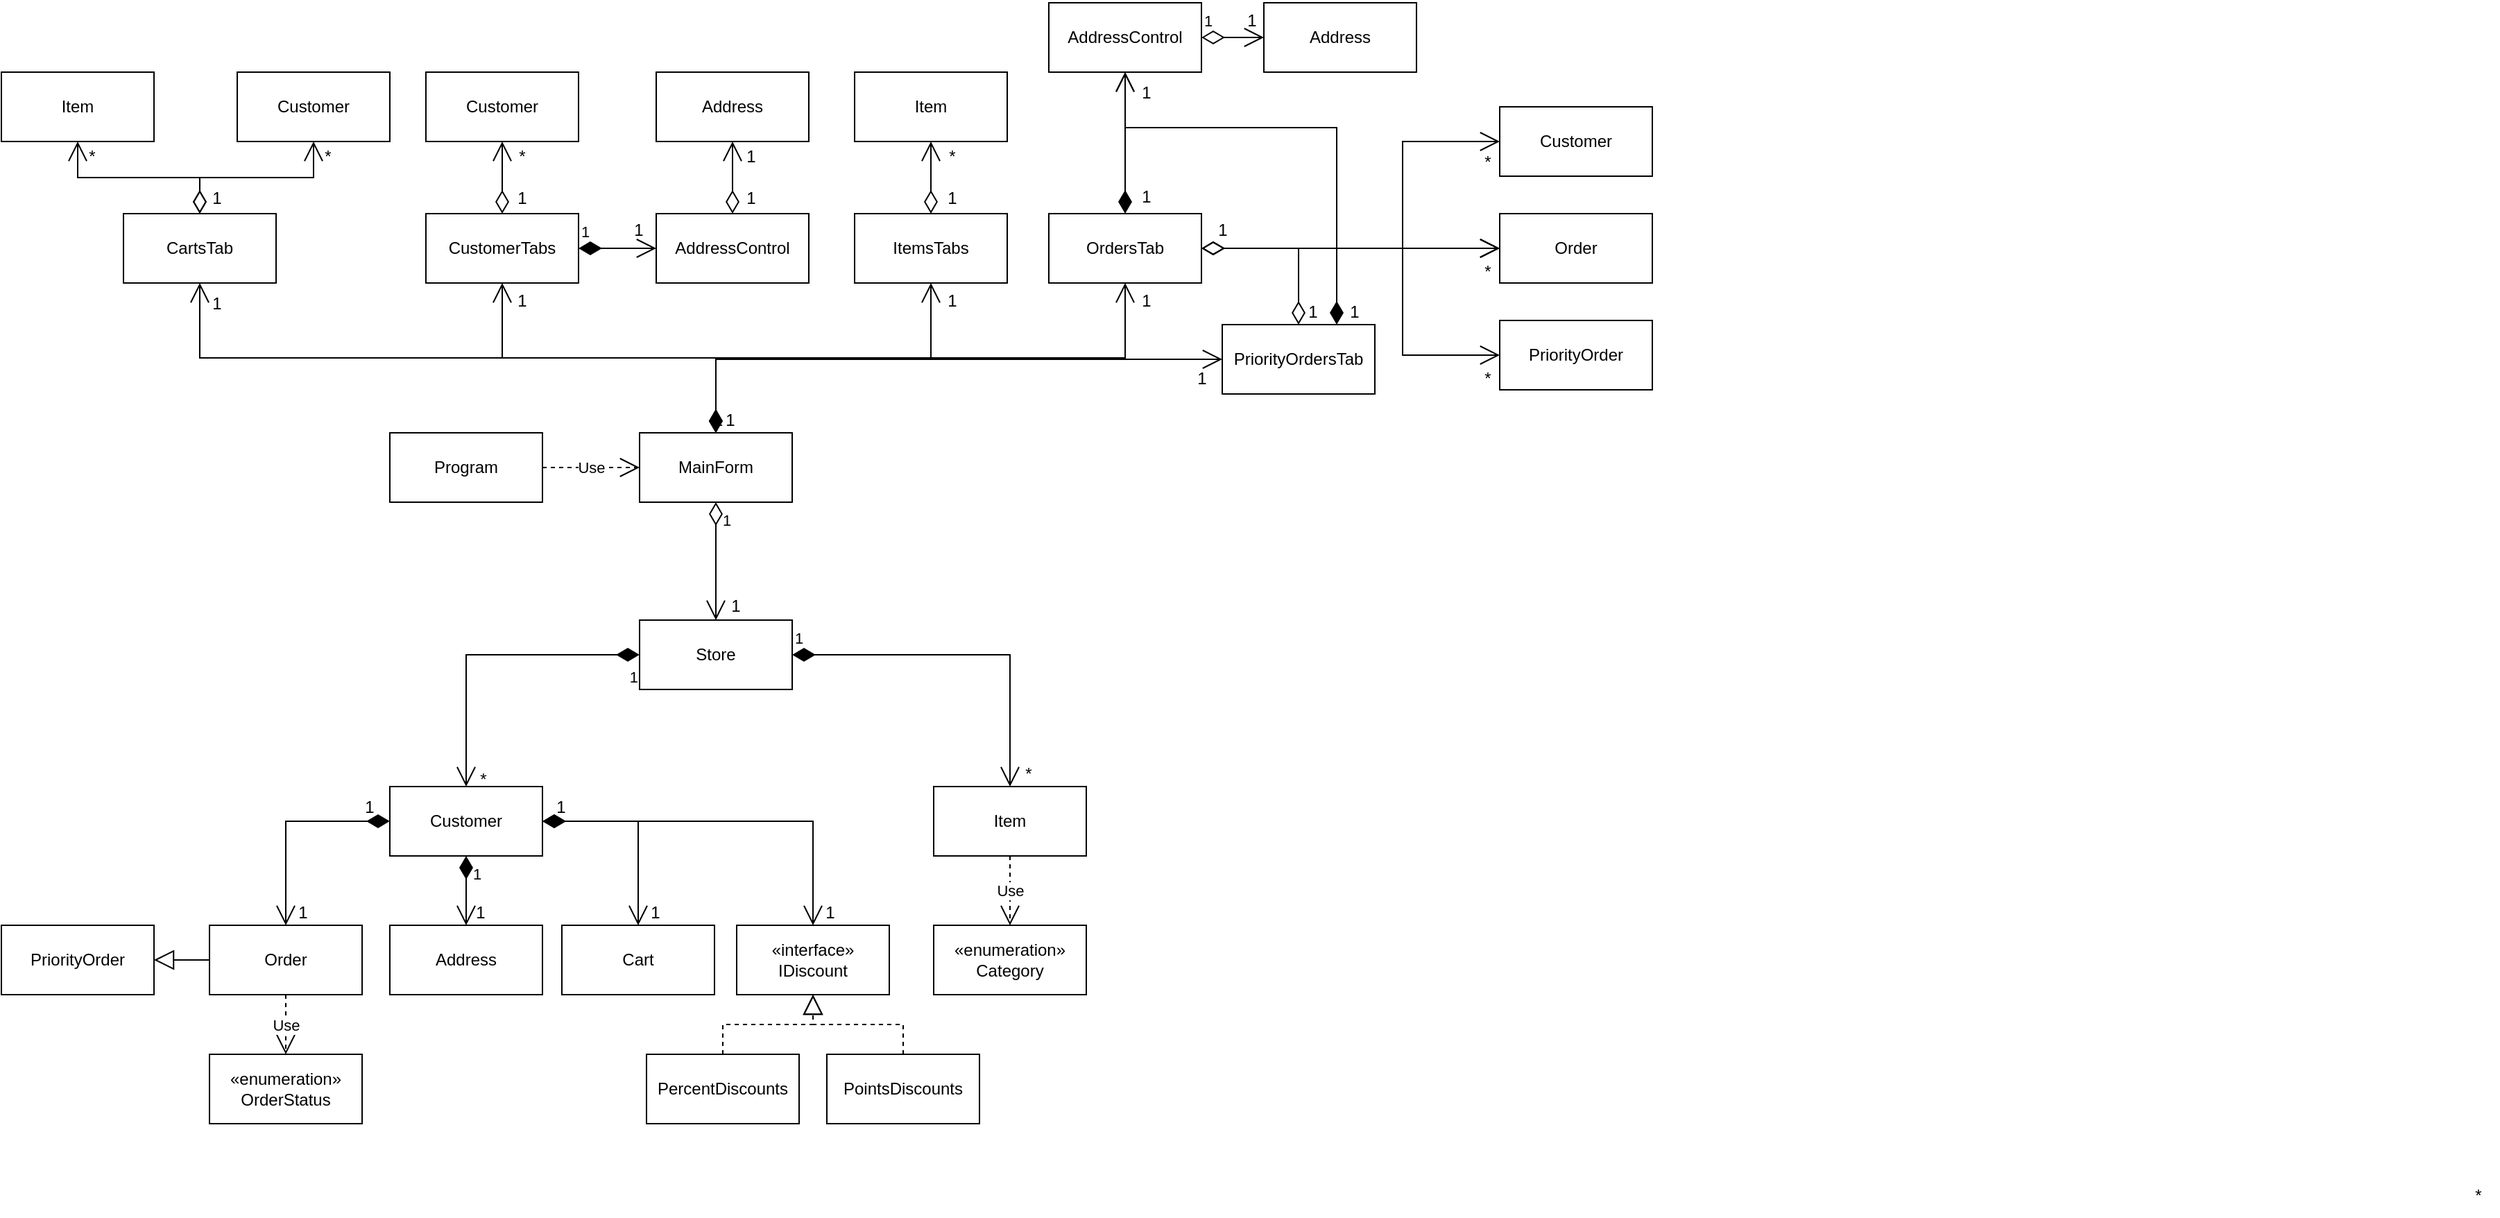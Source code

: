 <mxfile version="22.1.0" type="device">
  <diagram name="Страница — 1" id="_QN5PS_I-wz9nRqH9soi">
    <mxGraphModel dx="1750" dy="890" grid="1" gridSize="10" guides="1" tooltips="1" connect="1" arrows="1" fold="1" page="1" pageScale="1" pageWidth="827" pageHeight="1169" math="0" shadow="0">
      <root>
        <mxCell id="0" />
        <mxCell id="1" parent="0" />
        <mxCell id="_OMWkdVbkcno03ulWTb--2" value="PercentDiscounts" style="html=1;whiteSpace=wrap;" parent="1" vertex="1">
          <mxGeometry x="475" y="968" width="110" height="50" as="geometry" />
        </mxCell>
        <mxCell id="_OMWkdVbkcno03ulWTb--3" value="PointsDiscounts" style="html=1;whiteSpace=wrap;" parent="1" vertex="1">
          <mxGeometry x="605" y="968" width="110" height="50" as="geometry" />
        </mxCell>
        <mxCell id="_OMWkdVbkcno03ulWTb--4" value="«enumeration»&lt;br&gt;OrderStatus" style="html=1;whiteSpace=wrap;" parent="1" vertex="1">
          <mxGeometry x="160" y="968" width="110" height="50" as="geometry" />
        </mxCell>
        <mxCell id="_OMWkdVbkcno03ulWTb--5" value="«enumeration»&lt;br&gt;Category" style="html=1;whiteSpace=wrap;" parent="1" vertex="1">
          <mxGeometry x="682" y="875" width="110" height="50" as="geometry" />
        </mxCell>
        <mxCell id="_OMWkdVbkcno03ulWTb--6" value="Order" style="html=1;whiteSpace=wrap;" parent="1" vertex="1">
          <mxGeometry x="160" y="875" width="110" height="50" as="geometry" />
        </mxCell>
        <mxCell id="_OMWkdVbkcno03ulWTb--8" value="Address" style="html=1;whiteSpace=wrap;" parent="1" vertex="1">
          <mxGeometry x="482" y="260" width="110" height="50" as="geometry" />
        </mxCell>
        <mxCell id="_OMWkdVbkcno03ulWTb--9" value="Cart" style="html=1;whiteSpace=wrap;" parent="1" vertex="1">
          <mxGeometry x="414" y="875" width="110" height="50" as="geometry" />
        </mxCell>
        <mxCell id="_OMWkdVbkcno03ulWTb--10" value="Customer" style="html=1;whiteSpace=wrap;" parent="1" vertex="1">
          <mxGeometry x="290" y="775" width="110" height="50" as="geometry" />
        </mxCell>
        <mxCell id="_OMWkdVbkcno03ulWTb--11" value="«interface»&lt;br&gt;IDiscount" style="html=1;whiteSpace=wrap;" parent="1" vertex="1">
          <mxGeometry x="540" y="875" width="110" height="50" as="geometry" />
        </mxCell>
        <mxCell id="_OMWkdVbkcno03ulWTb--12" value="Item" style="html=1;whiteSpace=wrap;" parent="1" vertex="1">
          <mxGeometry x="682" y="775" width="110" height="50" as="geometry" />
        </mxCell>
        <mxCell id="_OMWkdVbkcno03ulWTb--13" value="Store" style="html=1;whiteSpace=wrap;" parent="1" vertex="1">
          <mxGeometry x="470" y="655" width="110" height="50" as="geometry" />
        </mxCell>
        <mxCell id="_OMWkdVbkcno03ulWTb--14" value="AddressControl" style="html=1;whiteSpace=wrap;" parent="1" vertex="1">
          <mxGeometry x="765" y="210" width="110" height="50" as="geometry" />
        </mxCell>
        <mxCell id="_OMWkdVbkcno03ulWTb--15" value="CartsTab" style="html=1;whiteSpace=wrap;" parent="1" vertex="1">
          <mxGeometry x="98" y="362" width="110" height="50" as="geometry" />
        </mxCell>
        <mxCell id="_OMWkdVbkcno03ulWTb--16" value="CustomerTabs" style="html=1;whiteSpace=wrap;" parent="1" vertex="1">
          <mxGeometry x="316" y="362" width="110" height="50" as="geometry" />
        </mxCell>
        <mxCell id="_OMWkdVbkcno03ulWTb--17" value="ItemsTabs" style="html=1;whiteSpace=wrap;" parent="1" vertex="1">
          <mxGeometry x="625" y="362" width="110" height="50" as="geometry" />
        </mxCell>
        <mxCell id="_OMWkdVbkcno03ulWTb--18" value="OrdersTab" style="html=1;whiteSpace=wrap;" parent="1" vertex="1">
          <mxGeometry x="765" y="362" width="110" height="50" as="geometry" />
        </mxCell>
        <mxCell id="_OMWkdVbkcno03ulWTb--19" value="MainForm" style="html=1;whiteSpace=wrap;" parent="1" vertex="1">
          <mxGeometry x="470" y="520" width="110" height="50" as="geometry" />
        </mxCell>
        <mxCell id="_OMWkdVbkcno03ulWTb--20" value="Program" style="html=1;whiteSpace=wrap;" parent="1" vertex="1">
          <mxGeometry x="290" y="520" width="110" height="50" as="geometry" />
        </mxCell>
        <mxCell id="_OMWkdVbkcno03ulWTb--21" value="Use" style="endArrow=open;endSize=12;dashed=1;html=1;rounded=0;exitX=1;exitY=0.5;exitDx=0;exitDy=0;entryX=0;entryY=0.5;entryDx=0;entryDy=0;" parent="1" source="_OMWkdVbkcno03ulWTb--20" target="_OMWkdVbkcno03ulWTb--19" edge="1">
          <mxGeometry width="160" relative="1" as="geometry">
            <mxPoint x="500" y="530" as="sourcePoint" />
            <mxPoint x="660" y="530" as="targetPoint" />
          </mxGeometry>
        </mxCell>
        <mxCell id="mFB_95r138rPl2xuF4Oa-2" value="1" style="endArrow=open;html=1;endSize=12;startArrow=diamondThin;startSize=14;startFill=0;edgeStyle=orthogonalEdgeStyle;align=left;verticalAlign=top;rounded=0;entryX=0.5;entryY=0;entryDx=0;entryDy=0;exitX=0.5;exitY=1;exitDx=0;exitDy=0;labelPosition=right;verticalLabelPosition=bottom;" parent="1" source="_OMWkdVbkcno03ulWTb--19" target="_OMWkdVbkcno03ulWTb--13" edge="1">
          <mxGeometry x="-1" y="3" relative="1" as="geometry">
            <mxPoint x="330" y="430" as="sourcePoint" />
            <mxPoint x="490" y="430" as="targetPoint" />
          </mxGeometry>
        </mxCell>
        <mxCell id="mFB_95r138rPl2xuF4Oa-3" value="1" style="text;html=1;align=center;verticalAlign=middle;resizable=0;points=[];autosize=1;strokeColor=none;fillColor=none;" parent="1" vertex="1">
          <mxGeometry x="524" y="630" width="30" height="30" as="geometry" />
        </mxCell>
        <mxCell id="mFB_95r138rPl2xuF4Oa-4" value="1" style="endArrow=open;html=1;endSize=12;startArrow=diamondThin;startSize=14;startFill=1;edgeStyle=orthogonalEdgeStyle;align=left;verticalAlign=bottom;rounded=0;exitX=0.5;exitY=0;exitDx=0;exitDy=0;entryX=0.5;entryY=1;entryDx=0;entryDy=0;" parent="1" source="_OMWkdVbkcno03ulWTb--19" target="_OMWkdVbkcno03ulWTb--15" edge="1">
          <mxGeometry x="-1" y="3" relative="1" as="geometry">
            <mxPoint x="455" y="445" as="sourcePoint" />
            <mxPoint x="615" y="445" as="targetPoint" />
          </mxGeometry>
        </mxCell>
        <mxCell id="mFB_95r138rPl2xuF4Oa-5" value="1" style="endArrow=open;html=1;endSize=12;startArrow=diamondThin;startSize=14;startFill=1;edgeStyle=orthogonalEdgeStyle;align=left;verticalAlign=bottom;rounded=0;entryX=0.5;entryY=1;entryDx=0;entryDy=0;exitX=0.5;exitY=0;exitDx=0;exitDy=0;" parent="1" source="_OMWkdVbkcno03ulWTb--19" target="_OMWkdVbkcno03ulWTb--16" edge="1">
          <mxGeometry x="-1" y="3" relative="1" as="geometry">
            <mxPoint x="440" y="469.5" as="sourcePoint" />
            <mxPoint x="600" y="469.5" as="targetPoint" />
          </mxGeometry>
        </mxCell>
        <mxCell id="mFB_95r138rPl2xuF4Oa-6" value="1" style="endArrow=open;html=1;endSize=12;startArrow=diamondThin;startSize=14;startFill=1;edgeStyle=orthogonalEdgeStyle;align=left;verticalAlign=bottom;rounded=0;entryX=0.5;entryY=1;entryDx=0;entryDy=0;exitX=0.5;exitY=0;exitDx=0;exitDy=0;" parent="1" source="_OMWkdVbkcno03ulWTb--19" target="_OMWkdVbkcno03ulWTb--17" edge="1">
          <mxGeometry x="-1" y="3" relative="1" as="geometry">
            <mxPoint x="414" y="460" as="sourcePoint" />
            <mxPoint x="574" y="460" as="targetPoint" />
          </mxGeometry>
        </mxCell>
        <mxCell id="mFB_95r138rPl2xuF4Oa-7" value="" style="endArrow=open;html=1;endSize=12;startArrow=diamondThin;startSize=14;startFill=1;edgeStyle=orthogonalEdgeStyle;align=left;verticalAlign=bottom;rounded=0;entryX=0.5;entryY=1;entryDx=0;entryDy=0;exitX=0.5;exitY=0;exitDx=0;exitDy=0;" parent="1" source="_OMWkdVbkcno03ulWTb--19" target="_OMWkdVbkcno03ulWTb--18" edge="1">
          <mxGeometry x="-1" y="3" relative="1" as="geometry">
            <mxPoint x="414" y="445" as="sourcePoint" />
            <mxPoint x="574" y="445" as="targetPoint" />
          </mxGeometry>
        </mxCell>
        <mxCell id="mFB_95r138rPl2xuF4Oa-12" value="AddressControl" style="html=1;whiteSpace=wrap;" parent="1" vertex="1">
          <mxGeometry x="482" y="362" width="110" height="50" as="geometry" />
        </mxCell>
        <mxCell id="mFB_95r138rPl2xuF4Oa-13" value="1" style="endArrow=open;html=1;endSize=12;startArrow=diamondThin;startSize=14;startFill=1;edgeStyle=orthogonalEdgeStyle;align=left;verticalAlign=bottom;rounded=0;exitX=1;exitY=0.5;exitDx=0;exitDy=0;entryX=0;entryY=0.5;entryDx=0;entryDy=0;" parent="1" source="_OMWkdVbkcno03ulWTb--16" target="mFB_95r138rPl2xuF4Oa-12" edge="1">
          <mxGeometry x="-1" y="3" relative="1" as="geometry">
            <mxPoint x="756" y="390" as="sourcePoint" />
            <mxPoint x="916" y="390" as="targetPoint" />
          </mxGeometry>
        </mxCell>
        <mxCell id="mFB_95r138rPl2xuF4Oa-16" value="" style="endArrow=open;html=1;endSize=12;startArrow=diamondThin;startSize=14;startFill=1;edgeStyle=orthogonalEdgeStyle;align=right;verticalAlign=bottom;rounded=0;entryX=0.5;entryY=1;entryDx=0;entryDy=0;exitX=0.5;exitY=0;exitDx=0;exitDy=0;labelPosition=left;verticalLabelPosition=top;" parent="1" source="_OMWkdVbkcno03ulWTb--18" target="_OMWkdVbkcno03ulWTb--14" edge="1">
          <mxGeometry x="-1" y="3" relative="1" as="geometry">
            <mxPoint x="900" y="350" as="sourcePoint" />
            <mxPoint x="751" y="362" as="targetPoint" />
          </mxGeometry>
        </mxCell>
        <mxCell id="mFB_95r138rPl2xuF4Oa-18" value="Address" style="html=1;whiteSpace=wrap;" parent="1" vertex="1">
          <mxGeometry x="920" y="210" width="110" height="50" as="geometry" />
        </mxCell>
        <mxCell id="mFB_95r138rPl2xuF4Oa-19" value="" style="endArrow=open;html=1;endSize=12;startArrow=diamondThin;startSize=14;startFill=0;edgeStyle=orthogonalEdgeStyle;align=right;verticalAlign=bottom;rounded=0;exitX=0.5;exitY=0;exitDx=0;exitDy=0;entryX=0.5;entryY=1;entryDx=0;entryDy=0;labelPosition=left;verticalLabelPosition=top;" parent="1" source="mFB_95r138rPl2xuF4Oa-12" target="_OMWkdVbkcno03ulWTb--8" edge="1">
          <mxGeometry x="-1" y="3" relative="1" as="geometry">
            <mxPoint x="756" y="390" as="sourcePoint" />
            <mxPoint x="916" y="390" as="targetPoint" />
          </mxGeometry>
        </mxCell>
        <mxCell id="mFB_95r138rPl2xuF4Oa-22" value="1" style="endArrow=open;html=1;endSize=12;startArrow=diamondThin;startSize=14;startFill=0;edgeStyle=orthogonalEdgeStyle;align=left;verticalAlign=bottom;rounded=0;exitX=1;exitY=0.5;exitDx=0;exitDy=0;entryX=0;entryY=0.5;entryDx=0;entryDy=0;" parent="1" source="_OMWkdVbkcno03ulWTb--14" target="mFB_95r138rPl2xuF4Oa-18" edge="1">
          <mxGeometry x="-1" y="3" relative="1" as="geometry">
            <mxPoint x="576" y="351" as="sourcePoint" />
            <mxPoint x="736" y="351" as="targetPoint" />
          </mxGeometry>
        </mxCell>
        <mxCell id="mFB_95r138rPl2xuF4Oa-24" value="1" style="endArrow=open;html=1;endSize=12;startArrow=diamondThin;startSize=14;startFill=1;edgeStyle=orthogonalEdgeStyle;align=right;verticalAlign=top;rounded=0;entryX=0.5;entryY=0;entryDx=0;entryDy=0;exitX=0;exitY=0.5;exitDx=0;exitDy=0;labelPosition=left;verticalLabelPosition=bottom;" parent="1" source="_OMWkdVbkcno03ulWTb--13" target="_OMWkdVbkcno03ulWTb--10" edge="1">
          <mxGeometry x="-1" y="3" relative="1" as="geometry">
            <mxPoint x="110" y="665" as="sourcePoint" />
            <mxPoint x="270" y="665" as="targetPoint" />
          </mxGeometry>
        </mxCell>
        <mxCell id="mFB_95r138rPl2xuF4Oa-25" value="*" style="text;html=1;align=center;verticalAlign=middle;resizable=0;points=[];autosize=1;strokeColor=none;fillColor=none;" parent="1" vertex="1">
          <mxGeometry x="342" y="755" width="30" height="30" as="geometry" />
        </mxCell>
        <mxCell id="mFB_95r138rPl2xuF4Oa-26" value="1" style="endArrow=open;html=1;endSize=12;startArrow=diamondThin;startSize=14;startFill=1;edgeStyle=orthogonalEdgeStyle;align=left;verticalAlign=bottom;rounded=0;entryX=0.5;entryY=0;entryDx=0;entryDy=0;exitX=1;exitY=0.5;exitDx=0;exitDy=0;labelPosition=right;verticalLabelPosition=top;" parent="1" source="_OMWkdVbkcno03ulWTb--13" target="_OMWkdVbkcno03ulWTb--12" edge="1">
          <mxGeometry x="-1" y="3" relative="1" as="geometry">
            <mxPoint x="697" y="675" as="sourcePoint" />
            <mxPoint x="857" y="675" as="targetPoint" />
          </mxGeometry>
        </mxCell>
        <mxCell id="mFB_95r138rPl2xuF4Oa-27" value="*" style="text;html=1;align=center;verticalAlign=middle;resizable=0;points=[];autosize=1;strokeColor=none;fillColor=none;" parent="1" vertex="1">
          <mxGeometry x="735" y="751" width="30" height="30" as="geometry" />
        </mxCell>
        <mxCell id="mFB_95r138rPl2xuF4Oa-31" value="Address" style="html=1;whiteSpace=wrap;" parent="1" vertex="1">
          <mxGeometry x="290" y="875" width="110" height="50" as="geometry" />
        </mxCell>
        <mxCell id="mFB_95r138rPl2xuF4Oa-32" value="" style="endArrow=open;html=1;endSize=12;startArrow=diamondThin;startSize=14;startFill=1;edgeStyle=orthogonalEdgeStyle;align=right;verticalAlign=top;rounded=0;entryX=0.5;entryY=0;entryDx=0;entryDy=0;exitX=0;exitY=0.5;exitDx=0;exitDy=0;labelPosition=left;verticalLabelPosition=bottom;" parent="1" source="_OMWkdVbkcno03ulWTb--10" target="_OMWkdVbkcno03ulWTb--6" edge="1">
          <mxGeometry x="-1" y="3" relative="1" as="geometry">
            <mxPoint x="450" y="645" as="sourcePoint" />
            <mxPoint x="610" y="645" as="targetPoint" />
          </mxGeometry>
        </mxCell>
        <mxCell id="mFB_95r138rPl2xuF4Oa-33" value="1" style="text;html=1;align=center;verticalAlign=middle;resizable=0;points=[];autosize=1;strokeColor=none;fillColor=none;" parent="1" vertex="1">
          <mxGeometry x="212" y="851" width="30" height="30" as="geometry" />
        </mxCell>
        <mxCell id="mFB_95r138rPl2xuF4Oa-34" value="1" style="endArrow=open;html=1;endSize=12;startArrow=diamondThin;startSize=14;startFill=1;edgeStyle=orthogonalEdgeStyle;align=left;verticalAlign=top;rounded=0;entryX=0.5;entryY=0;entryDx=0;entryDy=0;exitX=0.5;exitY=1;exitDx=0;exitDy=0;labelPosition=right;verticalLabelPosition=bottom;" parent="1" source="_OMWkdVbkcno03ulWTb--10" target="mFB_95r138rPl2xuF4Oa-31" edge="1">
          <mxGeometry x="-1" y="3" relative="1" as="geometry">
            <mxPoint x="450" y="645" as="sourcePoint" />
            <mxPoint x="610" y="645" as="targetPoint" />
          </mxGeometry>
        </mxCell>
        <mxCell id="mFB_95r138rPl2xuF4Oa-35" value="1" style="text;html=1;align=center;verticalAlign=middle;resizable=0;points=[];autosize=1;strokeColor=none;fillColor=none;" parent="1" vertex="1">
          <mxGeometry x="340" y="851" width="30" height="30" as="geometry" />
        </mxCell>
        <mxCell id="mFB_95r138rPl2xuF4Oa-36" value="" style="endArrow=open;html=1;endSize=12;startArrow=diamondThin;startSize=14;startFill=1;edgeStyle=orthogonalEdgeStyle;align=left;verticalAlign=bottom;rounded=0;entryX=0.5;entryY=0;entryDx=0;entryDy=0;exitX=1;exitY=0.5;exitDx=0;exitDy=0;" parent="1" source="_OMWkdVbkcno03ulWTb--10" target="_OMWkdVbkcno03ulWTb--9" edge="1">
          <mxGeometry x="-1" y="3" relative="1" as="geometry">
            <mxPoint x="450" y="645" as="sourcePoint" />
            <mxPoint x="610" y="645" as="targetPoint" />
          </mxGeometry>
        </mxCell>
        <mxCell id="mFB_95r138rPl2xuF4Oa-37" value="1" style="text;html=1;align=center;verticalAlign=middle;resizable=0;points=[];autosize=1;strokeColor=none;fillColor=none;" parent="1" vertex="1">
          <mxGeometry x="466" y="851" width="30" height="30" as="geometry" />
        </mxCell>
        <mxCell id="mFB_95r138rPl2xuF4Oa-38" value="" style="endArrow=block;endFill=0;endSize=12;html=1;rounded=0;exitX=0;exitY=0.5;exitDx=0;exitDy=0;entryX=1;entryY=0.5;entryDx=0;entryDy=0;" parent="1" target="0bKatuaIhxFgEw6AGKP7-3" edge="1" source="_OMWkdVbkcno03ulWTb--6">
          <mxGeometry width="160" relative="1" as="geometry">
            <mxPoint x="120" y="900" as="sourcePoint" />
            <mxPoint x="120" y="899" as="targetPoint" />
          </mxGeometry>
        </mxCell>
        <mxCell id="mFB_95r138rPl2xuF4Oa-39" value="" style="endArrow=open;html=1;endSize=12;startArrow=diamondThin;startSize=14;startFill=1;edgeStyle=orthogonalEdgeStyle;align=left;verticalAlign=bottom;rounded=0;entryX=0.5;entryY=0;entryDx=0;entryDy=0;exitX=1;exitY=0.5;exitDx=0;exitDy=0;" parent="1" source="_OMWkdVbkcno03ulWTb--10" target="_OMWkdVbkcno03ulWTb--11" edge="1">
          <mxGeometry x="-1" y="3" relative="1" as="geometry">
            <mxPoint x="480" y="765" as="sourcePoint" />
            <mxPoint x="640" y="765" as="targetPoint" />
          </mxGeometry>
        </mxCell>
        <mxCell id="mFB_95r138rPl2xuF4Oa-40" value="1" style="text;html=1;align=center;verticalAlign=middle;resizable=0;points=[];autosize=1;strokeColor=none;fillColor=none;" parent="1" vertex="1">
          <mxGeometry x="592" y="851" width="30" height="30" as="geometry" />
        </mxCell>
        <mxCell id="mFB_95r138rPl2xuF4Oa-41" value="" style="endArrow=block;dashed=1;endFill=0;endSize=12;html=1;rounded=0;exitX=0.5;exitY=0;exitDx=0;exitDy=0;entryX=0.5;entryY=1;entryDx=0;entryDy=0;edgeStyle=orthogonalEdgeStyle;" parent="1" source="_OMWkdVbkcno03ulWTb--2" target="_OMWkdVbkcno03ulWTb--11" edge="1">
          <mxGeometry width="160" relative="1" as="geometry">
            <mxPoint x="480" y="765" as="sourcePoint" />
            <mxPoint x="640" y="765" as="targetPoint" />
          </mxGeometry>
        </mxCell>
        <mxCell id="mFB_95r138rPl2xuF4Oa-42" value="" style="endArrow=block;dashed=1;endFill=0;endSize=12;html=1;rounded=0;exitX=0.5;exitY=0;exitDx=0;exitDy=0;entryX=0.5;entryY=1;entryDx=0;entryDy=0;edgeStyle=orthogonalEdgeStyle;" parent="1" source="_OMWkdVbkcno03ulWTb--3" target="_OMWkdVbkcno03ulWTb--11" edge="1">
          <mxGeometry width="160" relative="1" as="geometry">
            <mxPoint x="480" y="765" as="sourcePoint" />
            <mxPoint x="640" y="765" as="targetPoint" />
          </mxGeometry>
        </mxCell>
        <mxCell id="mFB_95r138rPl2xuF4Oa-45" value="Item" style="html=1;whiteSpace=wrap;" parent="1" vertex="1">
          <mxGeometry x="10" y="260" width="110" height="50" as="geometry" />
        </mxCell>
        <mxCell id="mFB_95r138rPl2xuF4Oa-46" value="Customer" style="html=1;whiteSpace=wrap;" parent="1" vertex="1">
          <mxGeometry x="180" y="260" width="110" height="50" as="geometry" />
        </mxCell>
        <mxCell id="mFB_95r138rPl2xuF4Oa-47" value="Customer" style="html=1;whiteSpace=wrap;" parent="1" vertex="1">
          <mxGeometry x="316" y="260" width="110" height="50" as="geometry" />
        </mxCell>
        <mxCell id="mFB_95r138rPl2xuF4Oa-48" value="Item" style="html=1;whiteSpace=wrap;" parent="1" vertex="1">
          <mxGeometry x="625" y="260" width="110" height="50" as="geometry" />
        </mxCell>
        <mxCell id="mFB_95r138rPl2xuF4Oa-49" value="Customer" style="html=1;whiteSpace=wrap;" parent="1" vertex="1">
          <mxGeometry x="1090" y="285" width="110" height="50" as="geometry" />
        </mxCell>
        <mxCell id="mFB_95r138rPl2xuF4Oa-50" value="Order" style="html=1;whiteSpace=wrap;" parent="1" vertex="1">
          <mxGeometry x="1090" y="362" width="110" height="50" as="geometry" />
        </mxCell>
        <mxCell id="mFB_95r138rPl2xuF4Oa-51" value="PriorityOrder" style="html=1;whiteSpace=wrap;" parent="1" vertex="1">
          <mxGeometry x="1090" y="439" width="110" height="50" as="geometry" />
        </mxCell>
        <mxCell id="mFB_95r138rPl2xuF4Oa-58" value="" style="endArrow=open;html=1;endSize=12;startArrow=diamondThin;startSize=14;startFill=0;edgeStyle=orthogonalEdgeStyle;align=right;verticalAlign=bottom;rounded=0;exitX=0.5;exitY=0;exitDx=0;exitDy=0;entryX=0.5;entryY=1;entryDx=0;entryDy=0;labelPosition=left;verticalLabelPosition=top;" parent="1" source="_OMWkdVbkcno03ulWTb--16" target="mFB_95r138rPl2xuF4Oa-47" edge="1">
          <mxGeometry x="-1" y="3" relative="1" as="geometry">
            <mxPoint x="446" y="410" as="sourcePoint" />
            <mxPoint x="606" y="410" as="targetPoint" />
          </mxGeometry>
        </mxCell>
        <mxCell id="mFB_95r138rPl2xuF4Oa-63" value="" style="endArrow=open;html=1;endSize=12;startArrow=diamondThin;startSize=14;startFill=0;edgeStyle=orthogonalEdgeStyle;align=right;verticalAlign=bottom;rounded=0;exitX=1;exitY=0.5;exitDx=0;exitDy=0;entryX=0;entryY=0.5;entryDx=0;entryDy=0;labelPosition=left;verticalLabelPosition=top;" parent="1" source="_OMWkdVbkcno03ulWTb--18" target="mFB_95r138rPl2xuF4Oa-49" edge="1">
          <mxGeometry x="-1" y="3" relative="1" as="geometry">
            <mxPoint x="271" y="603" as="sourcePoint" />
            <mxPoint x="431" y="603" as="targetPoint" />
            <Array as="points">
              <mxPoint x="1020" y="387" />
              <mxPoint x="1020" y="310" />
            </Array>
          </mxGeometry>
        </mxCell>
        <mxCell id="mFB_95r138rPl2xuF4Oa-65" value="" style="endArrow=open;html=1;endSize=12;startArrow=diamondThin;startSize=14;startFill=0;edgeStyle=orthogonalEdgeStyle;align=right;verticalAlign=bottom;rounded=0;entryX=0;entryY=0.5;entryDx=0;entryDy=0;labelPosition=left;verticalLabelPosition=top;exitX=1;exitY=0.5;exitDx=0;exitDy=0;" parent="1" source="_OMWkdVbkcno03ulWTb--18" target="mFB_95r138rPl2xuF4Oa-50" edge="1">
          <mxGeometry x="-1" y="3" relative="1" as="geometry">
            <mxPoint x="761" y="344" as="sourcePoint" />
            <mxPoint x="431" y="603" as="targetPoint" />
          </mxGeometry>
        </mxCell>
        <mxCell id="mFB_95r138rPl2xuF4Oa-67" value="" style="endArrow=open;html=1;endSize=12;startArrow=diamondThin;startSize=14;startFill=0;edgeStyle=orthogonalEdgeStyle;align=right;verticalAlign=bottom;rounded=0;entryX=0;entryY=0.5;entryDx=0;entryDy=0;labelPosition=left;verticalLabelPosition=top;exitX=1;exitY=0.5;exitDx=0;exitDy=0;" parent="1" source="_OMWkdVbkcno03ulWTb--18" target="mFB_95r138rPl2xuF4Oa-51" edge="1">
          <mxGeometry x="-1" y="3" relative="1" as="geometry">
            <mxPoint x="881" y="344" as="sourcePoint" />
            <mxPoint x="431" y="603" as="targetPoint" />
            <Array as="points">
              <mxPoint x="1020" y="387" />
              <mxPoint x="1020" y="464" />
            </Array>
          </mxGeometry>
        </mxCell>
        <mxCell id="mFB_95r138rPl2xuF4Oa-71" value="" style="endArrow=open;html=1;endSize=12;startArrow=diamondThin;startSize=14;startFill=0;edgeStyle=orthogonalEdgeStyle;align=left;verticalAlign=bottom;rounded=0;exitX=0.5;exitY=0;exitDx=0;exitDy=0;entryX=0.5;entryY=1;entryDx=0;entryDy=0;" parent="1" source="_OMWkdVbkcno03ulWTb--15" target="mFB_95r138rPl2xuF4Oa-45" edge="1">
          <mxGeometry x="-1" y="3" relative="1" as="geometry">
            <mxPoint x="640" y="420" as="sourcePoint" />
            <mxPoint x="800" y="420" as="targetPoint" />
          </mxGeometry>
        </mxCell>
        <mxCell id="mFB_95r138rPl2xuF4Oa-72" value="" style="endArrow=open;html=1;endSize=12;startArrow=diamondThin;startSize=14;startFill=0;edgeStyle=orthogonalEdgeStyle;align=left;verticalAlign=bottom;rounded=0;entryX=0.5;entryY=1;entryDx=0;entryDy=0;exitX=0.5;exitY=0;exitDx=0;exitDy=0;" parent="1" source="_OMWkdVbkcno03ulWTb--15" target="mFB_95r138rPl2xuF4Oa-46" edge="1">
          <mxGeometry x="-1" y="3" relative="1" as="geometry">
            <mxPoint x="100" y="310" as="sourcePoint" />
            <mxPoint x="800" y="420" as="targetPoint" />
          </mxGeometry>
        </mxCell>
        <mxCell id="mFB_95r138rPl2xuF4Oa-73" value="" style="endArrow=open;html=1;endSize=12;startArrow=diamondThin;startSize=14;startFill=0;edgeStyle=orthogonalEdgeStyle;align=right;verticalAlign=bottom;rounded=0;exitX=0.5;exitY=0;exitDx=0;exitDy=0;entryX=0.5;entryY=1;entryDx=0;entryDy=0;labelPosition=left;verticalLabelPosition=top;" parent="1" source="_OMWkdVbkcno03ulWTb--17" target="mFB_95r138rPl2xuF4Oa-48" edge="1">
          <mxGeometry x="-1" y="3" relative="1" as="geometry">
            <mxPoint x="775" y="599" as="sourcePoint" />
            <mxPoint x="935" y="599" as="targetPoint" />
          </mxGeometry>
        </mxCell>
        <mxCell id="mFB_95r138rPl2xuF4Oa-74" value="*" style="text;html=1;align=center;verticalAlign=middle;resizable=0;points=[];autosize=1;strokeColor=none;fillColor=none;" parent="1" vertex="1">
          <mxGeometry x="1780" y="1055" width="30" height="30" as="geometry" />
        </mxCell>
        <mxCell id="0bKatuaIhxFgEw6AGKP7-1" value="Use" style="endArrow=open;endSize=12;dashed=1;html=1;rounded=0;exitX=0.5;exitY=1;exitDx=0;exitDy=0;entryX=0.5;entryY=0;entryDx=0;entryDy=0;" edge="1" parent="1" source="_OMWkdVbkcno03ulWTb--12" target="_OMWkdVbkcno03ulWTb--5">
          <mxGeometry width="160" relative="1" as="geometry">
            <mxPoint x="820" y="751" as="sourcePoint" />
            <mxPoint x="980" y="751" as="targetPoint" />
          </mxGeometry>
        </mxCell>
        <mxCell id="0bKatuaIhxFgEw6AGKP7-2" value="Use" style="endArrow=open;endSize=12;dashed=1;html=1;rounded=0;exitX=0.5;exitY=1;exitDx=0;exitDy=0;entryX=0.5;entryY=0;entryDx=0;entryDy=0;" edge="1" parent="1" source="_OMWkdVbkcno03ulWTb--6" target="_OMWkdVbkcno03ulWTb--4">
          <mxGeometry width="160" relative="1" as="geometry">
            <mxPoint x="40" y="951" as="sourcePoint" />
            <mxPoint x="260" y="941" as="targetPoint" />
          </mxGeometry>
        </mxCell>
        <mxCell id="0bKatuaIhxFgEw6AGKP7-3" value="PriorityOrder" style="html=1;whiteSpace=wrap;" vertex="1" parent="1">
          <mxGeometry x="10" y="875" width="110" height="50" as="geometry" />
        </mxCell>
        <mxCell id="0bKatuaIhxFgEw6AGKP7-4" value="1" style="text;html=1;align=center;verticalAlign=middle;resizable=0;points=[];autosize=1;strokeColor=none;fillColor=none;" vertex="1" parent="1">
          <mxGeometry x="260" y="775" width="30" height="30" as="geometry" />
        </mxCell>
        <mxCell id="0bKatuaIhxFgEw6AGKP7-5" value="1" style="text;html=1;align=center;verticalAlign=middle;resizable=0;points=[];autosize=1;strokeColor=none;fillColor=none;" vertex="1" parent="1">
          <mxGeometry x="398" y="775" width="30" height="30" as="geometry" />
        </mxCell>
        <mxCell id="0bKatuaIhxFgEw6AGKP7-6" value="1" style="text;html=1;align=center;verticalAlign=middle;resizable=0;points=[];autosize=1;strokeColor=none;fillColor=none;" vertex="1" parent="1">
          <mxGeometry x="520" y="496" width="30" height="30" as="geometry" />
        </mxCell>
        <mxCell id="0bKatuaIhxFgEw6AGKP7-10" value="1" style="text;html=1;align=center;verticalAlign=middle;resizable=0;points=[];autosize=1;strokeColor=none;fillColor=none;" vertex="1" parent="1">
          <mxGeometry x="150" y="412" width="30" height="30" as="geometry" />
        </mxCell>
        <mxCell id="0bKatuaIhxFgEw6AGKP7-11" value="1" style="text;html=1;align=center;verticalAlign=middle;resizable=0;points=[];autosize=1;strokeColor=none;fillColor=none;" vertex="1" parent="1">
          <mxGeometry x="150" y="336" width="30" height="30" as="geometry" />
        </mxCell>
        <mxCell id="0bKatuaIhxFgEw6AGKP7-12" value="*" style="text;html=1;align=center;verticalAlign=middle;resizable=0;points=[];autosize=1;strokeColor=none;fillColor=none;" vertex="1" parent="1">
          <mxGeometry x="60" y="306" width="30" height="30" as="geometry" />
        </mxCell>
        <mxCell id="0bKatuaIhxFgEw6AGKP7-13" value="*" style="text;html=1;align=center;verticalAlign=middle;resizable=0;points=[];autosize=1;strokeColor=none;fillColor=none;" vertex="1" parent="1">
          <mxGeometry x="230" y="306" width="30" height="30" as="geometry" />
        </mxCell>
        <mxCell id="0bKatuaIhxFgEw6AGKP7-14" value="1" style="text;html=1;align=center;verticalAlign=middle;resizable=0;points=[];autosize=1;strokeColor=none;fillColor=none;" vertex="1" parent="1">
          <mxGeometry x="454" y="359" width="30" height="30" as="geometry" />
        </mxCell>
        <mxCell id="0bKatuaIhxFgEw6AGKP7-16" value="1" style="text;html=1;align=center;verticalAlign=middle;resizable=0;points=[];autosize=1;strokeColor=none;fillColor=none;" vertex="1" parent="1">
          <mxGeometry x="370" y="410" width="30" height="30" as="geometry" />
        </mxCell>
        <mxCell id="0bKatuaIhxFgEw6AGKP7-17" value="*" style="text;html=1;align=center;verticalAlign=middle;resizable=0;points=[];autosize=1;strokeColor=none;fillColor=none;" vertex="1" parent="1">
          <mxGeometry x="370" y="306" width="30" height="30" as="geometry" />
        </mxCell>
        <mxCell id="0bKatuaIhxFgEw6AGKP7-18" value="1" style="text;html=1;align=center;verticalAlign=middle;resizable=0;points=[];autosize=1;strokeColor=none;fillColor=none;" vertex="1" parent="1">
          <mxGeometry x="370" y="336" width="30" height="30" as="geometry" />
        </mxCell>
        <mxCell id="0bKatuaIhxFgEw6AGKP7-19" value="1" style="text;html=1;align=center;verticalAlign=middle;resizable=0;points=[];autosize=1;strokeColor=none;fillColor=none;" vertex="1" parent="1">
          <mxGeometry x="535" y="306" width="30" height="30" as="geometry" />
        </mxCell>
        <mxCell id="0bKatuaIhxFgEw6AGKP7-20" value="1" style="text;html=1;align=center;verticalAlign=middle;resizable=0;points=[];autosize=1;strokeColor=none;fillColor=none;" vertex="1" parent="1">
          <mxGeometry x="535" y="336" width="30" height="30" as="geometry" />
        </mxCell>
        <mxCell id="0bKatuaIhxFgEw6AGKP7-21" value="1" style="text;html=1;align=center;verticalAlign=middle;resizable=0;points=[];autosize=1;strokeColor=none;fillColor=none;" vertex="1" parent="1">
          <mxGeometry x="680" y="336" width="30" height="30" as="geometry" />
        </mxCell>
        <mxCell id="0bKatuaIhxFgEw6AGKP7-23" value="*" style="text;html=1;align=center;verticalAlign=middle;resizable=0;points=[];autosize=1;strokeColor=none;fillColor=none;" vertex="1" parent="1">
          <mxGeometry x="680" y="306" width="30" height="30" as="geometry" />
        </mxCell>
        <mxCell id="0bKatuaIhxFgEw6AGKP7-31" value="PriorityOrdersTab" style="html=1;whiteSpace=wrap;" vertex="1" parent="1">
          <mxGeometry x="890" y="442" width="110" height="50" as="geometry" />
        </mxCell>
        <mxCell id="0bKatuaIhxFgEw6AGKP7-32" value="" style="endArrow=open;html=1;endSize=12;startArrow=diamondThin;startSize=14;startFill=1;edgeStyle=orthogonalEdgeStyle;align=left;verticalAlign=bottom;rounded=0;entryX=0;entryY=0.5;entryDx=0;entryDy=0;exitX=0.5;exitY=0;exitDx=0;exitDy=0;" edge="1" parent="1" source="_OMWkdVbkcno03ulWTb--19" target="0bKatuaIhxFgEw6AGKP7-31">
          <mxGeometry x="-1" y="3" relative="1" as="geometry">
            <mxPoint x="650" y="530" as="sourcePoint" />
            <mxPoint x="1090" y="540" as="targetPoint" />
          </mxGeometry>
        </mxCell>
        <mxCell id="0bKatuaIhxFgEw6AGKP7-34" value="" style="endArrow=open;html=1;endSize=12;startArrow=diamondThin;startSize=14;startFill=0;edgeStyle=orthogonalEdgeStyle;align=right;verticalAlign=bottom;rounded=0;exitX=0.5;exitY=0;exitDx=0;exitDy=0;entryX=0;entryY=0.5;entryDx=0;entryDy=0;labelPosition=left;verticalLabelPosition=top;" edge="1" parent="1" source="0bKatuaIhxFgEw6AGKP7-31" target="mFB_95r138rPl2xuF4Oa-50">
          <mxGeometry x="-1" y="3" relative="1" as="geometry">
            <mxPoint x="900" y="280" as="sourcePoint" />
            <mxPoint x="1060" y="280" as="targetPoint" />
          </mxGeometry>
        </mxCell>
        <mxCell id="0bKatuaIhxFgEw6AGKP7-35" value="1" style="text;html=1;align=center;verticalAlign=middle;resizable=0;points=[];autosize=1;strokeColor=none;fillColor=none;" vertex="1" parent="1">
          <mxGeometry x="680" y="410" width="30" height="30" as="geometry" />
        </mxCell>
        <mxCell id="0bKatuaIhxFgEw6AGKP7-36" value="1" style="text;html=1;align=center;verticalAlign=middle;resizable=0;points=[];autosize=1;strokeColor=none;fillColor=none;" vertex="1" parent="1">
          <mxGeometry x="820" y="410" width="30" height="30" as="geometry" />
        </mxCell>
        <mxCell id="0bKatuaIhxFgEw6AGKP7-37" value="1" style="text;html=1;align=center;verticalAlign=middle;resizable=0;points=[];autosize=1;strokeColor=none;fillColor=none;" vertex="1" parent="1">
          <mxGeometry x="860" y="466" width="30" height="30" as="geometry" />
        </mxCell>
        <mxCell id="0bKatuaIhxFgEw6AGKP7-38" value="1" style="text;html=1;align=center;verticalAlign=middle;resizable=0;points=[];autosize=1;strokeColor=none;fillColor=none;" vertex="1" parent="1">
          <mxGeometry x="875" y="359" width="30" height="30" as="geometry" />
        </mxCell>
        <mxCell id="0bKatuaIhxFgEw6AGKP7-39" value="*" style="text;html=1;align=center;verticalAlign=middle;resizable=0;points=[];autosize=1;strokeColor=none;fillColor=none;" vertex="1" parent="1">
          <mxGeometry x="1066" y="466" width="30" height="30" as="geometry" />
        </mxCell>
        <mxCell id="0bKatuaIhxFgEw6AGKP7-40" value="*" style="text;html=1;align=center;verticalAlign=middle;resizable=0;points=[];autosize=1;strokeColor=none;fillColor=none;" vertex="1" parent="1">
          <mxGeometry x="1066" y="389" width="30" height="30" as="geometry" />
        </mxCell>
        <mxCell id="0bKatuaIhxFgEw6AGKP7-42" value="*" style="text;html=1;align=center;verticalAlign=middle;resizable=0;points=[];autosize=1;strokeColor=none;fillColor=none;" vertex="1" parent="1">
          <mxGeometry x="1066" y="310" width="30" height="30" as="geometry" />
        </mxCell>
        <mxCell id="0bKatuaIhxFgEw6AGKP7-43" value="" style="endArrow=open;html=1;endSize=12;startArrow=diamondThin;startSize=14;startFill=1;edgeStyle=orthogonalEdgeStyle;align=left;verticalAlign=bottom;rounded=0;exitX=0.75;exitY=0;exitDx=0;exitDy=0;entryX=0.5;entryY=1;entryDx=0;entryDy=0;" edge="1" parent="1" source="0bKatuaIhxFgEw6AGKP7-31" target="_OMWkdVbkcno03ulWTb--14">
          <mxGeometry x="-1" y="3" relative="1" as="geometry">
            <mxPoint x="910" y="280" as="sourcePoint" />
            <mxPoint x="1070" y="280" as="targetPoint" />
            <Array as="points">
              <mxPoint x="972" y="300" />
              <mxPoint x="820" y="300" />
            </Array>
          </mxGeometry>
        </mxCell>
        <mxCell id="0bKatuaIhxFgEw6AGKP7-44" value="1" style="text;html=1;align=center;verticalAlign=middle;resizable=0;points=[];autosize=1;strokeColor=none;fillColor=none;" vertex="1" parent="1">
          <mxGeometry x="896" y="208" width="30" height="30" as="geometry" />
        </mxCell>
        <mxCell id="0bKatuaIhxFgEw6AGKP7-45" value="1" style="text;html=1;align=center;verticalAlign=middle;resizable=0;points=[];autosize=1;strokeColor=none;fillColor=none;" vertex="1" parent="1">
          <mxGeometry x="820" y="260" width="30" height="30" as="geometry" />
        </mxCell>
        <mxCell id="0bKatuaIhxFgEw6AGKP7-46" value="1" style="text;html=1;align=center;verticalAlign=middle;resizable=0;points=[];autosize=1;strokeColor=none;fillColor=none;" vertex="1" parent="1">
          <mxGeometry x="820" y="335" width="30" height="30" as="geometry" />
        </mxCell>
        <mxCell id="0bKatuaIhxFgEw6AGKP7-47" value="1" style="text;html=1;align=center;verticalAlign=middle;resizable=0;points=[];autosize=1;strokeColor=none;fillColor=none;" vertex="1" parent="1">
          <mxGeometry x="970" y="418" width="30" height="30" as="geometry" />
        </mxCell>
        <mxCell id="0bKatuaIhxFgEw6AGKP7-48" value="1" style="text;html=1;align=center;verticalAlign=middle;resizable=0;points=[];autosize=1;strokeColor=none;fillColor=none;" vertex="1" parent="1">
          <mxGeometry x="940" y="418" width="30" height="30" as="geometry" />
        </mxCell>
      </root>
    </mxGraphModel>
  </diagram>
</mxfile>
